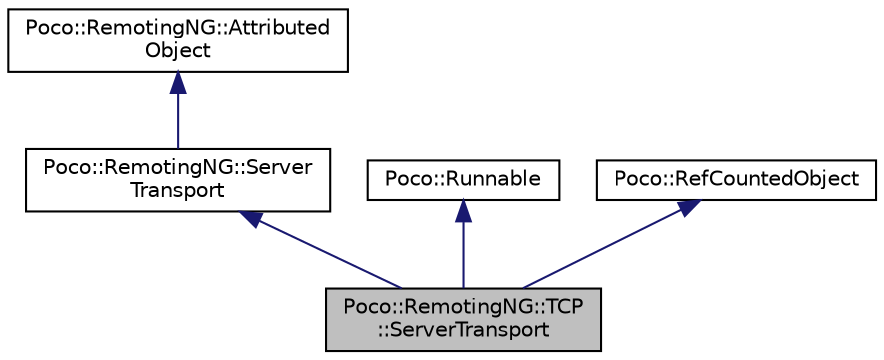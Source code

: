 digraph "Poco::RemotingNG::TCP::ServerTransport"
{
 // LATEX_PDF_SIZE
  edge [fontname="Helvetica",fontsize="10",labelfontname="Helvetica",labelfontsize="10"];
  node [fontname="Helvetica",fontsize="10",shape=record];
  Node1 [label="Poco::RemotingNG::TCP\l::ServerTransport",height=0.2,width=0.4,color="black", fillcolor="grey75", style="filled", fontcolor="black",tooltip="The ServerTransport implementation for the RemotingNG TCP transport."];
  Node2 -> Node1 [dir="back",color="midnightblue",fontsize="10",style="solid"];
  Node2 [label="Poco::RemotingNG::Server\lTransport",height=0.2,width=0.4,color="black", fillcolor="white", style="filled",URL="$classPoco_1_1RemotingNG_1_1ServerTransport.html",tooltip=" "];
  Node3 -> Node2 [dir="back",color="midnightblue",fontsize="10",style="solid"];
  Node3 [label="Poco::RemotingNG::Attributed\lObject",height=0.2,width=0.4,color="black", fillcolor="white", style="filled",URL="$classPoco_1_1RemotingNG_1_1AttributedObject.html",tooltip=" "];
  Node4 -> Node1 [dir="back",color="midnightblue",fontsize="10",style="solid"];
  Node4 [label="Poco::Runnable",height=0.2,width=0.4,color="black", fillcolor="white", style="filled",URL="$classPoco_1_1Runnable.html",tooltip=" "];
  Node5 -> Node1 [dir="back",color="midnightblue",fontsize="10",style="solid"];
  Node5 [label="Poco::RefCountedObject",height=0.2,width=0.4,color="black", fillcolor="white", style="filled",URL="$classPoco_1_1RefCountedObject.html",tooltip=" "];
}
